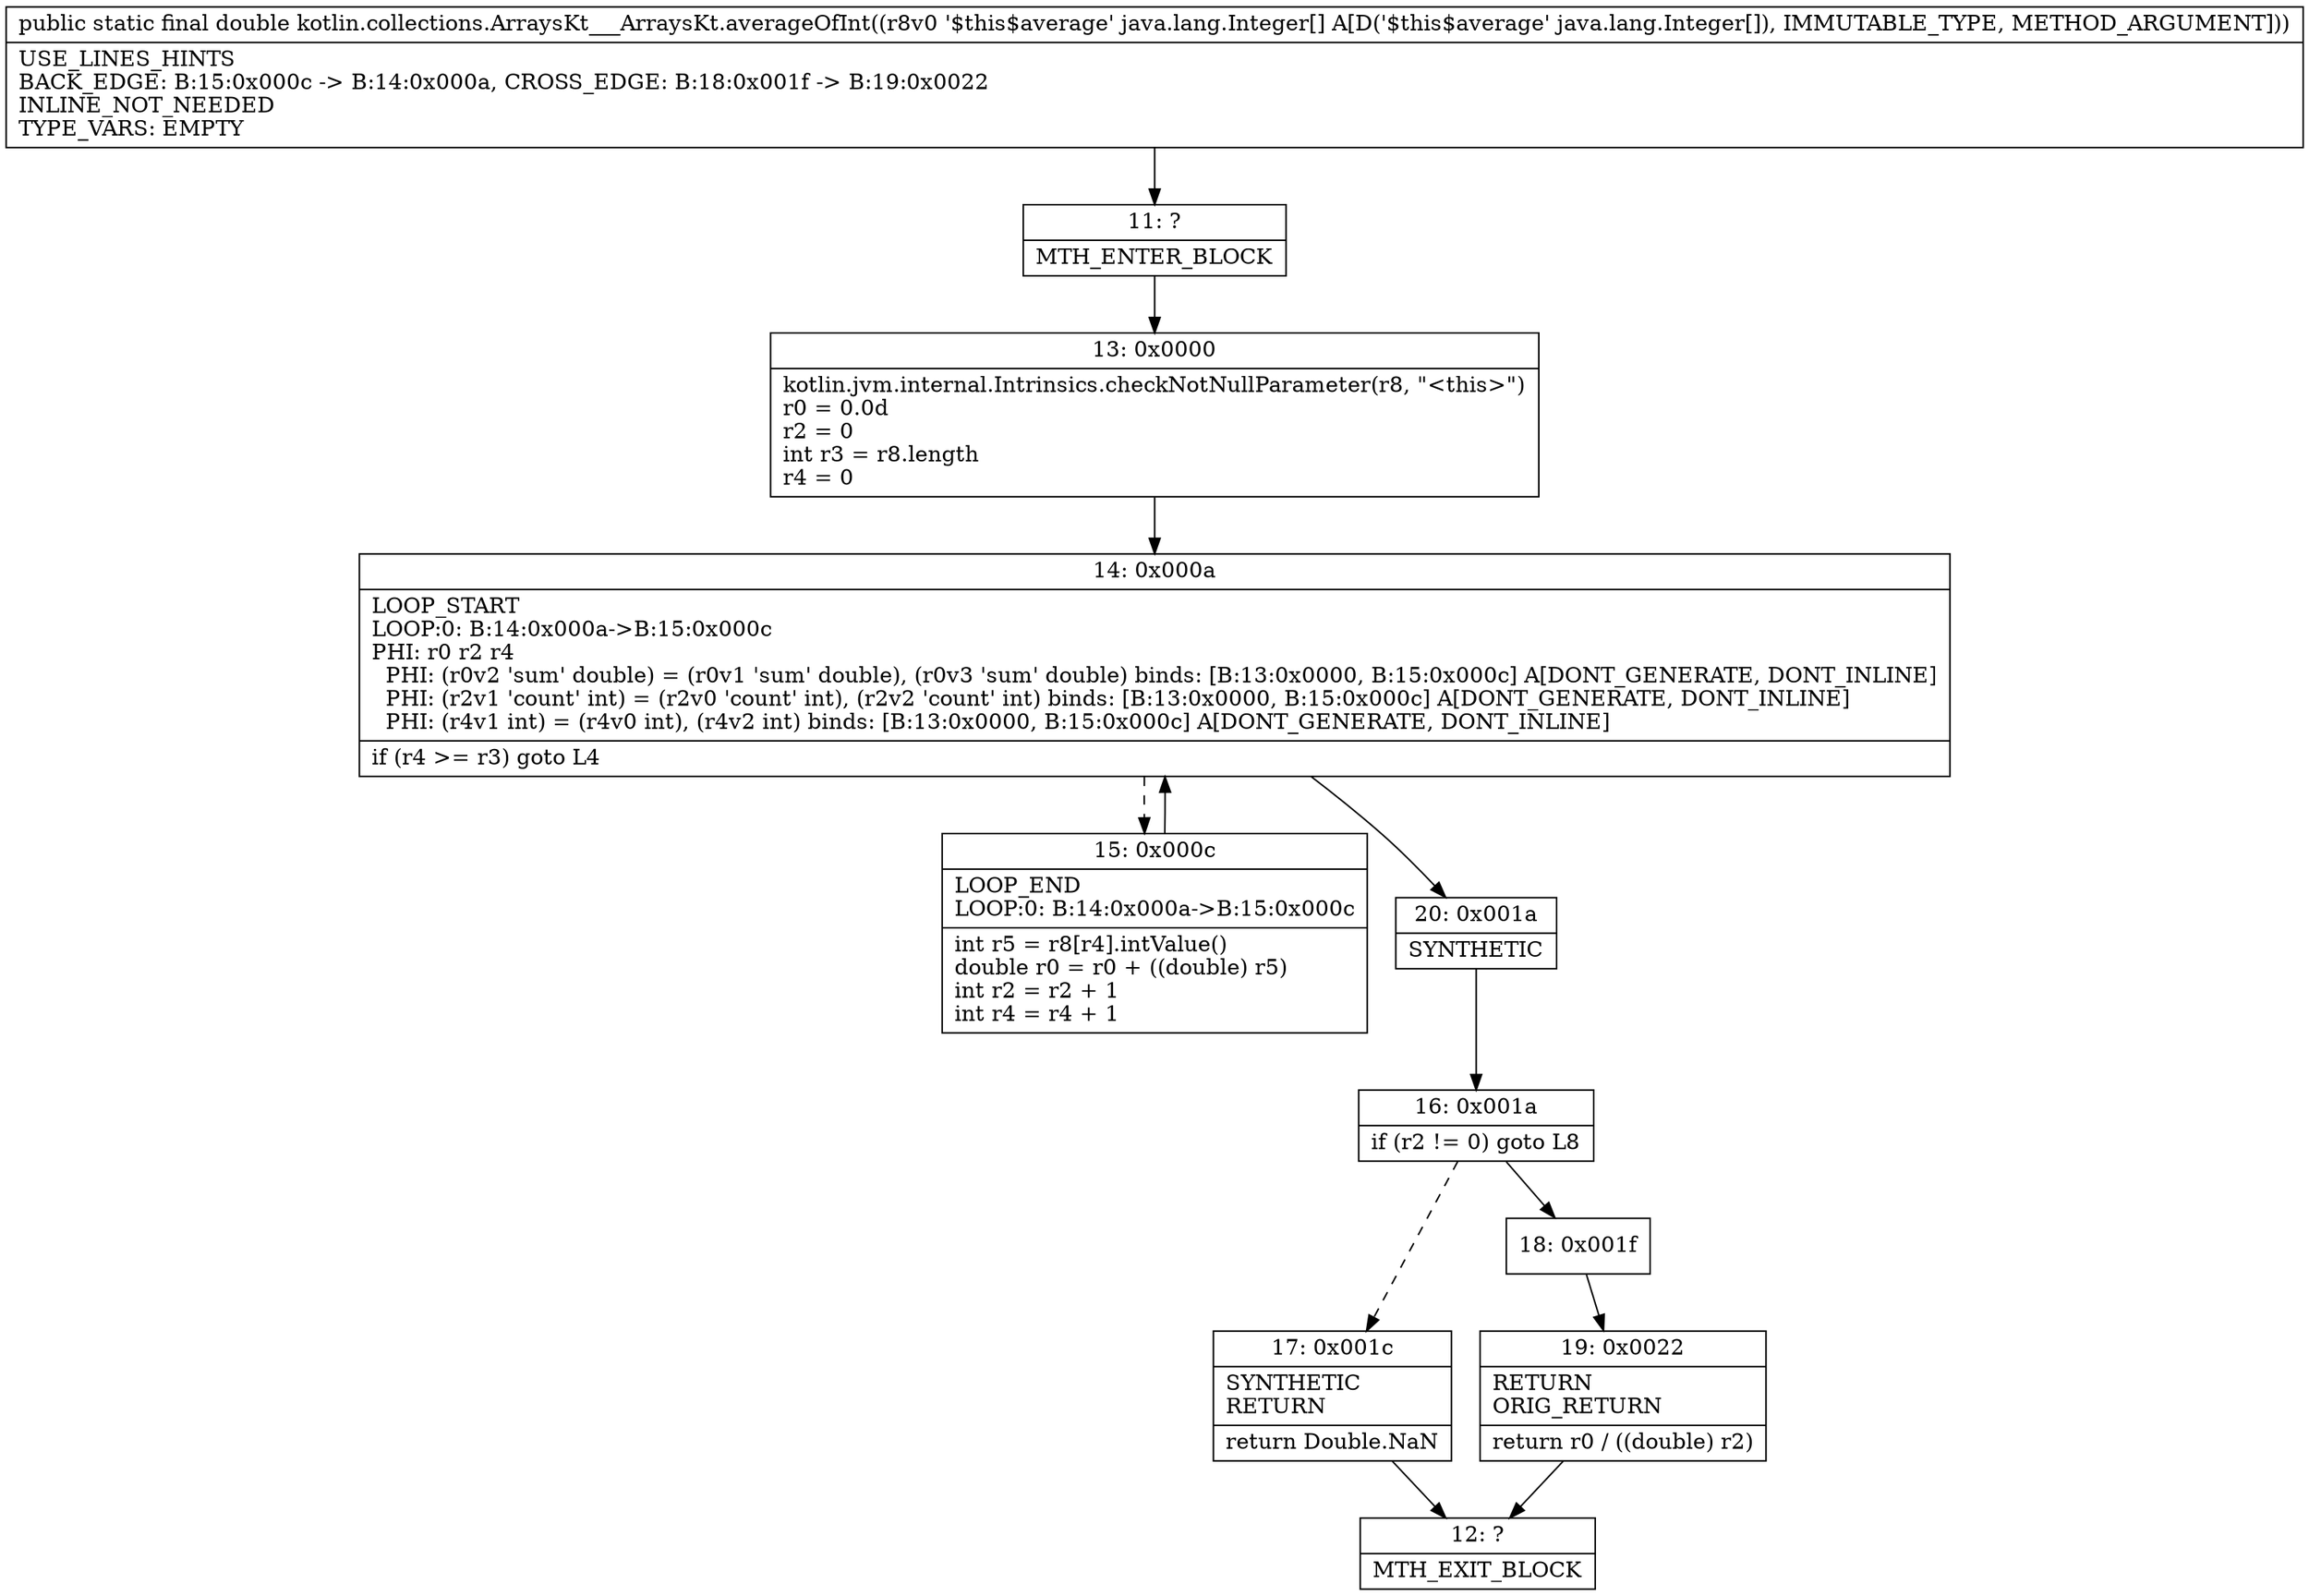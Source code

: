 digraph "CFG forkotlin.collections.ArraysKt___ArraysKt.averageOfInt([Ljava\/lang\/Integer;)D" {
Node_11 [shape=record,label="{11\:\ ?|MTH_ENTER_BLOCK\l}"];
Node_13 [shape=record,label="{13\:\ 0x0000|kotlin.jvm.internal.Intrinsics.checkNotNullParameter(r8, \"\<this\>\")\lr0 = 0.0d\lr2 = 0\lint r3 = r8.length\lr4 = 0\l}"];
Node_14 [shape=record,label="{14\:\ 0x000a|LOOP_START\lLOOP:0: B:14:0x000a\-\>B:15:0x000c\lPHI: r0 r2 r4 \l  PHI: (r0v2 'sum' double) = (r0v1 'sum' double), (r0v3 'sum' double) binds: [B:13:0x0000, B:15:0x000c] A[DONT_GENERATE, DONT_INLINE]\l  PHI: (r2v1 'count' int) = (r2v0 'count' int), (r2v2 'count' int) binds: [B:13:0x0000, B:15:0x000c] A[DONT_GENERATE, DONT_INLINE]\l  PHI: (r4v1 int) = (r4v0 int), (r4v2 int) binds: [B:13:0x0000, B:15:0x000c] A[DONT_GENERATE, DONT_INLINE]\l|if (r4 \>= r3) goto L4\l}"];
Node_15 [shape=record,label="{15\:\ 0x000c|LOOP_END\lLOOP:0: B:14:0x000a\-\>B:15:0x000c\l|int r5 = r8[r4].intValue()\ldouble r0 = r0 + ((double) r5)\lint r2 = r2 + 1\lint r4 = r4 + 1\l}"];
Node_20 [shape=record,label="{20\:\ 0x001a|SYNTHETIC\l}"];
Node_16 [shape=record,label="{16\:\ 0x001a|if (r2 != 0) goto L8\l}"];
Node_17 [shape=record,label="{17\:\ 0x001c|SYNTHETIC\lRETURN\l|return Double.NaN\l}"];
Node_12 [shape=record,label="{12\:\ ?|MTH_EXIT_BLOCK\l}"];
Node_18 [shape=record,label="{18\:\ 0x001f}"];
Node_19 [shape=record,label="{19\:\ 0x0022|RETURN\lORIG_RETURN\l|return r0 \/ ((double) r2)\l}"];
MethodNode[shape=record,label="{public static final double kotlin.collections.ArraysKt___ArraysKt.averageOfInt((r8v0 '$this$average' java.lang.Integer[] A[D('$this$average' java.lang.Integer[]), IMMUTABLE_TYPE, METHOD_ARGUMENT]))  | USE_LINES_HINTS\lBACK_EDGE: B:15:0x000c \-\> B:14:0x000a, CROSS_EDGE: B:18:0x001f \-\> B:19:0x0022\lINLINE_NOT_NEEDED\lTYPE_VARS: EMPTY\l}"];
MethodNode -> Node_11;Node_11 -> Node_13;
Node_13 -> Node_14;
Node_14 -> Node_15[style=dashed];
Node_14 -> Node_20;
Node_15 -> Node_14;
Node_20 -> Node_16;
Node_16 -> Node_17[style=dashed];
Node_16 -> Node_18;
Node_17 -> Node_12;
Node_18 -> Node_19;
Node_19 -> Node_12;
}

